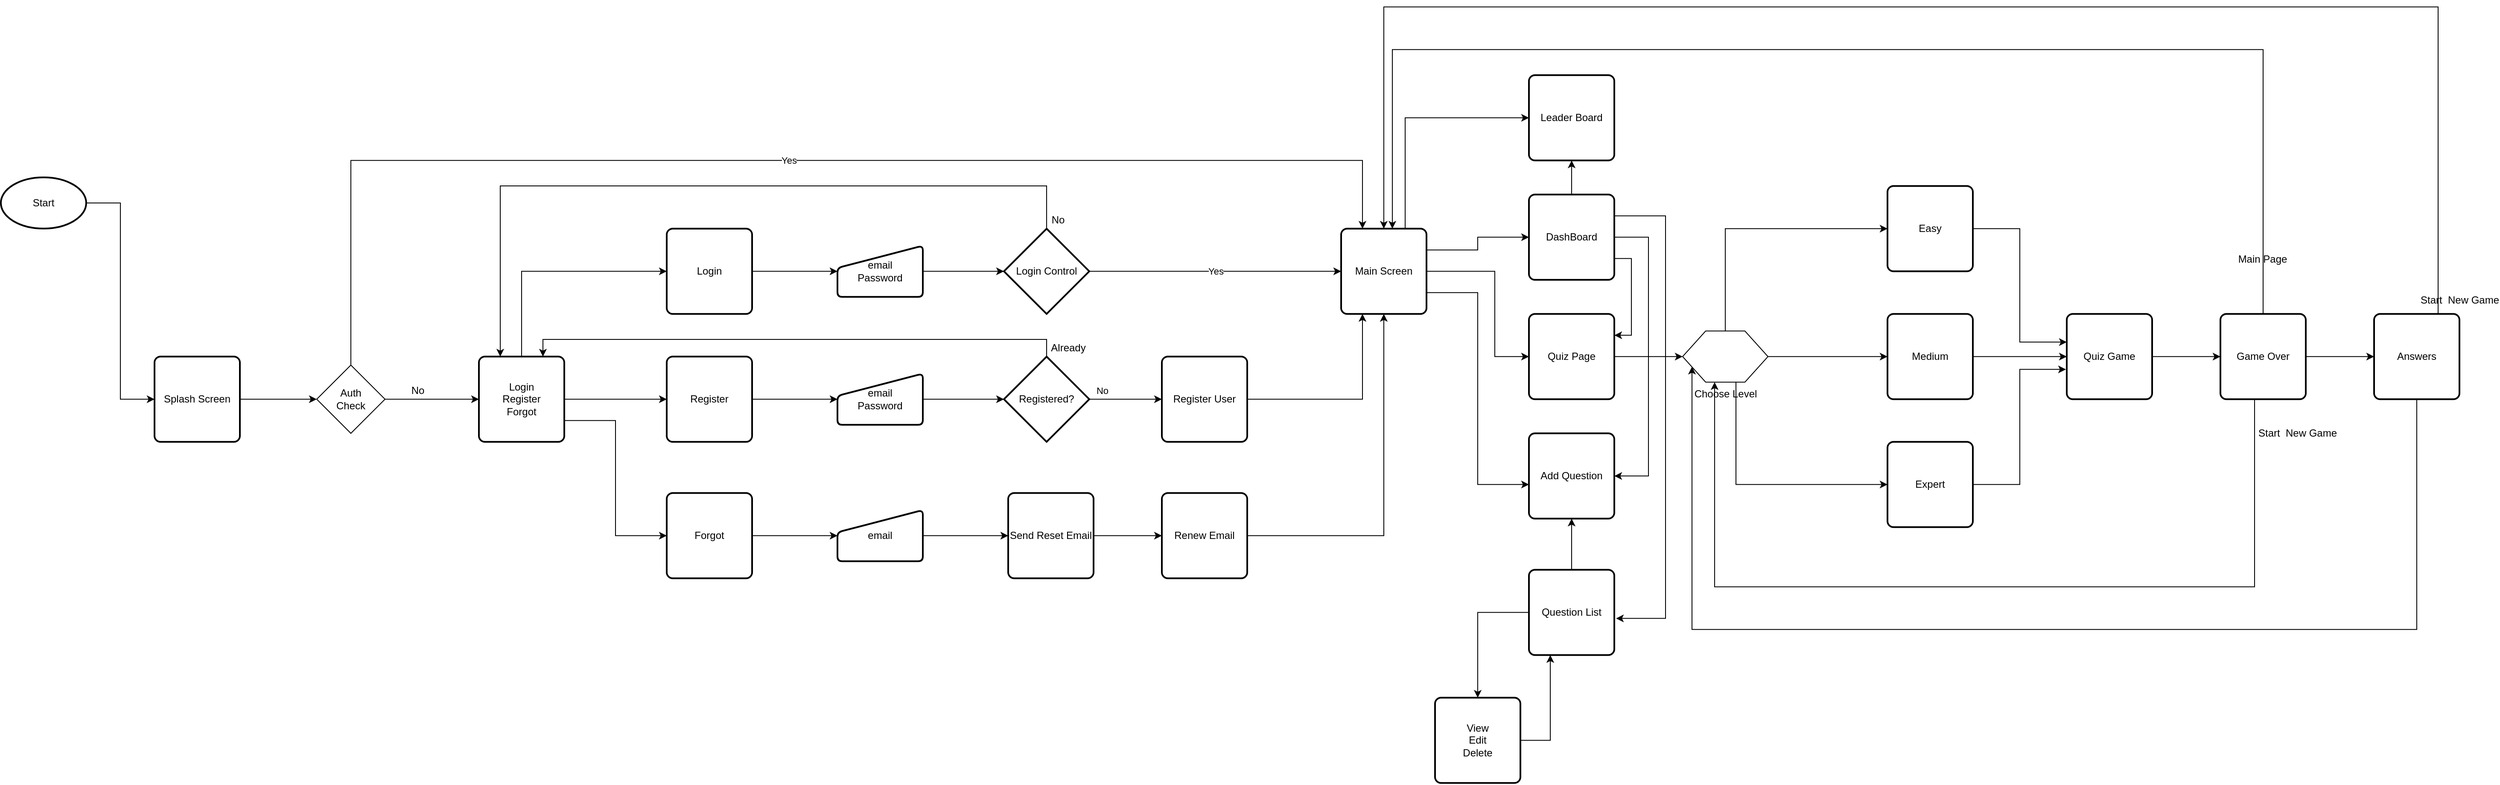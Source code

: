 <mxfile version="12.9.10" type="github">
  <diagram id="Oj47Rf4JTEBFHONzzMbd" name="Page-1">
    <mxGraphModel dx="1422" dy="769" grid="1" gridSize="10" guides="1" tooltips="1" connect="1" arrows="1" fold="1" page="1" pageScale="1" pageWidth="850" pageHeight="1100" math="0" shadow="0">
      <root>
        <mxCell id="0" />
        <mxCell id="1" parent="0" />
        <mxCell id="F3UvTCtTdYGmTemPXsex-13" value="Yes" style="edgeStyle=orthogonalEdgeStyle;rounded=0;orthogonalLoop=1;jettySize=auto;html=1;exitX=0.5;exitY=0;exitDx=0;exitDy=0;entryX=0.25;entryY=0;entryDx=0;entryDy=0;" edge="1" parent="1" source="F3UvTCtTdYGmTemPXsex-10" target="F3UvTCtTdYGmTemPXsex-24">
          <mxGeometry relative="1" as="geometry">
            <mxPoint x="470" y="650.14" as="targetPoint" />
            <Array as="points">
              <mxPoint x="470" y="250.14" />
              <mxPoint x="1655" y="250.14" />
            </Array>
          </mxGeometry>
        </mxCell>
        <mxCell id="F3UvTCtTdYGmTemPXsex-26" style="edgeStyle=orthogonalEdgeStyle;rounded=0;orthogonalLoop=1;jettySize=auto;html=1;exitX=1;exitY=0.5;exitDx=0;exitDy=0;entryX=0;entryY=0.5;entryDx=0;entryDy=0;" edge="1" parent="1" source="F3UvTCtTdYGmTemPXsex-10" target="F3UvTCtTdYGmTemPXsex-29">
          <mxGeometry relative="1" as="geometry">
            <mxPoint x="570" y="530.14" as="targetPoint" />
          </mxGeometry>
        </mxCell>
        <mxCell id="F3UvTCtTdYGmTemPXsex-30" value="No" style="text;html=1;align=center;verticalAlign=middle;resizable=0;points=[];" vertex="1" connectable="0" parent="F3UvTCtTdYGmTemPXsex-26">
          <mxGeometry x="-0.309" y="3" relative="1" as="geometry">
            <mxPoint y="-7" as="offset" />
          </mxGeometry>
        </mxCell>
        <mxCell id="F3UvTCtTdYGmTemPXsex-10" value="&lt;div&gt;Auth&lt;/div&gt;&lt;div&gt;Check&lt;br&gt;&lt;/div&gt;" style="rhombus;whiteSpace=wrap;html=1;" vertex="1" parent="1">
          <mxGeometry x="430" y="490.14" width="80" height="80" as="geometry" />
        </mxCell>
        <mxCell id="F3UvTCtTdYGmTemPXsex-22" style="edgeStyle=orthogonalEdgeStyle;rounded=0;orthogonalLoop=1;jettySize=auto;html=1;exitX=1;exitY=0.5;exitDx=0;exitDy=0;exitPerimeter=0;entryX=0;entryY=0.5;entryDx=0;entryDy=0;" edge="1" parent="1" source="F3UvTCtTdYGmTemPXsex-18" target="F3UvTCtTdYGmTemPXsex-21">
          <mxGeometry relative="1" as="geometry" />
        </mxCell>
        <mxCell id="F3UvTCtTdYGmTemPXsex-18" value="Start" style="strokeWidth=2;html=1;shape=mxgraph.flowchart.start_1;whiteSpace=wrap;" vertex="1" parent="1">
          <mxGeometry x="60" y="270" width="100" height="60" as="geometry" />
        </mxCell>
        <mxCell id="F3UvTCtTdYGmTemPXsex-23" style="edgeStyle=orthogonalEdgeStyle;rounded=0;orthogonalLoop=1;jettySize=auto;html=1;exitX=1;exitY=0.5;exitDx=0;exitDy=0;entryX=0;entryY=0.5;entryDx=0;entryDy=0;" edge="1" parent="1" source="F3UvTCtTdYGmTemPXsex-21" target="F3UvTCtTdYGmTemPXsex-10">
          <mxGeometry relative="1" as="geometry" />
        </mxCell>
        <mxCell id="F3UvTCtTdYGmTemPXsex-21" value="Splash Screen" style="rounded=1;whiteSpace=wrap;html=1;absoluteArcSize=1;arcSize=14;strokeWidth=2;" vertex="1" parent="1">
          <mxGeometry x="240" y="480.14" width="100" height="100" as="geometry" />
        </mxCell>
        <mxCell id="F3UvTCtTdYGmTemPXsex-65" style="edgeStyle=orthogonalEdgeStyle;rounded=0;orthogonalLoop=1;jettySize=auto;html=1;entryX=0;entryY=0.5;entryDx=0;entryDy=0;exitX=0.75;exitY=0;exitDx=0;exitDy=0;" edge="1" parent="1" source="F3UvTCtTdYGmTemPXsex-24" target="F3UvTCtTdYGmTemPXsex-61">
          <mxGeometry relative="1" as="geometry">
            <mxPoint x="1740" y="330.14" as="sourcePoint" />
            <Array as="points">
              <mxPoint x="1705" y="200.14" />
            </Array>
          </mxGeometry>
        </mxCell>
        <mxCell id="F3UvTCtTdYGmTemPXsex-66" style="edgeStyle=orthogonalEdgeStyle;rounded=0;orthogonalLoop=1;jettySize=auto;html=1;exitX=1;exitY=0.25;exitDx=0;exitDy=0;entryX=0;entryY=0.5;entryDx=0;entryDy=0;" edge="1" parent="1" source="F3UvTCtTdYGmTemPXsex-24" target="F3UvTCtTdYGmTemPXsex-64">
          <mxGeometry relative="1" as="geometry" />
        </mxCell>
        <mxCell id="F3UvTCtTdYGmTemPXsex-67" style="edgeStyle=orthogonalEdgeStyle;rounded=0;orthogonalLoop=1;jettySize=auto;html=1;exitX=1;exitY=0.5;exitDx=0;exitDy=0;entryX=0;entryY=0.5;entryDx=0;entryDy=0;" edge="1" parent="1" source="F3UvTCtTdYGmTemPXsex-24" target="F3UvTCtTdYGmTemPXsex-62">
          <mxGeometry relative="1" as="geometry">
            <Array as="points">
              <mxPoint x="1810" y="380.14" />
              <mxPoint x="1810" y="480.14" />
            </Array>
          </mxGeometry>
        </mxCell>
        <mxCell id="F3UvTCtTdYGmTemPXsex-68" style="edgeStyle=orthogonalEdgeStyle;rounded=0;orthogonalLoop=1;jettySize=auto;html=1;exitX=1;exitY=0.75;exitDx=0;exitDy=0;entryX=0;entryY=0.6;entryDx=0;entryDy=0;entryPerimeter=0;" edge="1" parent="1" source="F3UvTCtTdYGmTemPXsex-24" target="F3UvTCtTdYGmTemPXsex-63">
          <mxGeometry relative="1" as="geometry">
            <Array as="points">
              <mxPoint x="1790" y="405.14" />
              <mxPoint x="1790" y="630.14" />
            </Array>
          </mxGeometry>
        </mxCell>
        <mxCell id="F3UvTCtTdYGmTemPXsex-24" value="Main Screen" style="rounded=1;whiteSpace=wrap;html=1;absoluteArcSize=1;arcSize=14;strokeWidth=2;" vertex="1" parent="1">
          <mxGeometry x="1630" y="330.14" width="100" height="100" as="geometry" />
        </mxCell>
        <mxCell id="F3UvTCtTdYGmTemPXsex-37" style="edgeStyle=orthogonalEdgeStyle;rounded=0;orthogonalLoop=1;jettySize=auto;html=1;entryX=0;entryY=0.5;entryDx=0;entryDy=0;" edge="1" parent="1" source="F3UvTCtTdYGmTemPXsex-27" target="F3UvTCtTdYGmTemPXsex-36">
          <mxGeometry relative="1" as="geometry" />
        </mxCell>
        <mxCell id="F3UvTCtTdYGmTemPXsex-27" value="Login" style="rounded=1;whiteSpace=wrap;html=1;absoluteArcSize=1;arcSize=14;strokeWidth=2;" vertex="1" parent="1">
          <mxGeometry x="840" y="330.14" width="100" height="100" as="geometry" />
        </mxCell>
        <mxCell id="F3UvTCtTdYGmTemPXsex-33" style="edgeStyle=orthogonalEdgeStyle;rounded=0;orthogonalLoop=1;jettySize=auto;html=1;entryX=0;entryY=0.5;entryDx=0;entryDy=0;exitX=0.5;exitY=0;exitDx=0;exitDy=0;" edge="1" parent="1" source="F3UvTCtTdYGmTemPXsex-29" target="F3UvTCtTdYGmTemPXsex-27">
          <mxGeometry relative="1" as="geometry" />
        </mxCell>
        <mxCell id="F3UvTCtTdYGmTemPXsex-34" style="edgeStyle=orthogonalEdgeStyle;rounded=0;orthogonalLoop=1;jettySize=auto;html=1;exitX=1;exitY=0.5;exitDx=0;exitDy=0;entryX=0;entryY=0.5;entryDx=0;entryDy=0;" edge="1" parent="1" source="F3UvTCtTdYGmTemPXsex-29" target="F3UvTCtTdYGmTemPXsex-31">
          <mxGeometry relative="1" as="geometry" />
        </mxCell>
        <mxCell id="F3UvTCtTdYGmTemPXsex-35" style="edgeStyle=orthogonalEdgeStyle;rounded=0;orthogonalLoop=1;jettySize=auto;html=1;exitX=1;exitY=0.75;exitDx=0;exitDy=0;entryX=0;entryY=0.5;entryDx=0;entryDy=0;" edge="1" parent="1" source="F3UvTCtTdYGmTemPXsex-29" target="F3UvTCtTdYGmTemPXsex-32">
          <mxGeometry relative="1" as="geometry" />
        </mxCell>
        <mxCell id="F3UvTCtTdYGmTemPXsex-29" value="&lt;div&gt;Login&lt;/div&gt;&lt;div&gt;Register&lt;/div&gt;&lt;div&gt;Forgot&lt;br&gt;&lt;/div&gt;" style="rounded=1;whiteSpace=wrap;html=1;absoluteArcSize=1;arcSize=14;strokeWidth=2;" vertex="1" parent="1">
          <mxGeometry x="620" y="480.14" width="100" height="100" as="geometry" />
        </mxCell>
        <mxCell id="F3UvTCtTdYGmTemPXsex-42" style="edgeStyle=orthogonalEdgeStyle;rounded=0;orthogonalLoop=1;jettySize=auto;html=1;exitX=1;exitY=0.5;exitDx=0;exitDy=0;entryX=0;entryY=0.5;entryDx=0;entryDy=0;" edge="1" parent="1" source="F3UvTCtTdYGmTemPXsex-31" target="F3UvTCtTdYGmTemPXsex-41">
          <mxGeometry relative="1" as="geometry" />
        </mxCell>
        <mxCell id="F3UvTCtTdYGmTemPXsex-31" value="Register" style="rounded=1;whiteSpace=wrap;html=1;absoluteArcSize=1;arcSize=14;strokeWidth=2;" vertex="1" parent="1">
          <mxGeometry x="840" y="480.14" width="100" height="100" as="geometry" />
        </mxCell>
        <mxCell id="F3UvTCtTdYGmTemPXsex-53" style="edgeStyle=orthogonalEdgeStyle;rounded=0;orthogonalLoop=1;jettySize=auto;html=1;entryX=0;entryY=0.5;entryDx=0;entryDy=0;" edge="1" parent="1" source="F3UvTCtTdYGmTemPXsex-32" target="F3UvTCtTdYGmTemPXsex-52">
          <mxGeometry relative="1" as="geometry" />
        </mxCell>
        <mxCell id="F3UvTCtTdYGmTemPXsex-32" value="Forgot" style="rounded=1;whiteSpace=wrap;html=1;absoluteArcSize=1;arcSize=14;strokeWidth=2;" vertex="1" parent="1">
          <mxGeometry x="840" y="640.14" width="100" height="100" as="geometry" />
        </mxCell>
        <mxCell id="F3UvTCtTdYGmTemPXsex-39" style="edgeStyle=orthogonalEdgeStyle;rounded=0;orthogonalLoop=1;jettySize=auto;html=1;exitX=1;exitY=0.5;exitDx=0;exitDy=0;entryX=0;entryY=0.5;entryDx=0;entryDy=0;entryPerimeter=0;" edge="1" parent="1" source="F3UvTCtTdYGmTemPXsex-36" target="F3UvTCtTdYGmTemPXsex-38">
          <mxGeometry relative="1" as="geometry" />
        </mxCell>
        <mxCell id="F3UvTCtTdYGmTemPXsex-36" value="&lt;div&gt;email&lt;/div&gt;&lt;div&gt;Password&lt;br&gt;&lt;/div&gt;" style="html=1;strokeWidth=2;shape=manualInput;whiteSpace=wrap;rounded=1;size=26;arcSize=11;" vertex="1" parent="1">
          <mxGeometry x="1040" y="350.14" width="100" height="60" as="geometry" />
        </mxCell>
        <mxCell id="F3UvTCtTdYGmTemPXsex-40" value="Yes" style="edgeStyle=orthogonalEdgeStyle;rounded=0;orthogonalLoop=1;jettySize=auto;html=1;entryX=0;entryY=0.5;entryDx=0;entryDy=0;" edge="1" parent="1" source="F3UvTCtTdYGmTemPXsex-38" target="F3UvTCtTdYGmTemPXsex-24">
          <mxGeometry relative="1" as="geometry" />
        </mxCell>
        <mxCell id="F3UvTCtTdYGmTemPXsex-43" style="edgeStyle=orthogonalEdgeStyle;rounded=0;orthogonalLoop=1;jettySize=auto;html=1;entryX=0.25;entryY=0;entryDx=0;entryDy=0;" edge="1" parent="1" source="F3UvTCtTdYGmTemPXsex-38" target="F3UvTCtTdYGmTemPXsex-29">
          <mxGeometry relative="1" as="geometry">
            <Array as="points">
              <mxPoint x="1285" y="280" />
              <mxPoint x="645" y="280" />
            </Array>
          </mxGeometry>
        </mxCell>
        <mxCell id="F3UvTCtTdYGmTemPXsex-44" value="No" style="text;html=1;align=center;verticalAlign=middle;resizable=0;points=[];" vertex="1" connectable="0" parent="F3UvTCtTdYGmTemPXsex-43">
          <mxGeometry x="-0.769" y="1" relative="1" as="geometry">
            <mxPoint x="66" y="39" as="offset" />
          </mxGeometry>
        </mxCell>
        <mxCell id="F3UvTCtTdYGmTemPXsex-38" value="Login Control" style="strokeWidth=2;html=1;shape=mxgraph.flowchart.decision;whiteSpace=wrap;" vertex="1" parent="1">
          <mxGeometry x="1235" y="330.14" width="100" height="100" as="geometry" />
        </mxCell>
        <mxCell id="F3UvTCtTdYGmTemPXsex-46" style="edgeStyle=orthogonalEdgeStyle;rounded=0;orthogonalLoop=1;jettySize=auto;html=1;entryX=0;entryY=0.5;entryDx=0;entryDy=0;entryPerimeter=0;" edge="1" parent="1" source="F3UvTCtTdYGmTemPXsex-41" target="F3UvTCtTdYGmTemPXsex-45">
          <mxGeometry relative="1" as="geometry" />
        </mxCell>
        <mxCell id="F3UvTCtTdYGmTemPXsex-41" value="&lt;div&gt;email&lt;/div&gt;&lt;div&gt;Password&lt;br&gt;&lt;/div&gt;" style="html=1;strokeWidth=2;shape=manualInput;whiteSpace=wrap;rounded=1;size=26;arcSize=11;" vertex="1" parent="1">
          <mxGeometry x="1040" y="500.14" width="100" height="60" as="geometry" />
        </mxCell>
        <mxCell id="F3UvTCtTdYGmTemPXsex-48" value="No" style="edgeStyle=orthogonalEdgeStyle;rounded=0;orthogonalLoop=1;jettySize=auto;html=1;" edge="1" parent="1" source="F3UvTCtTdYGmTemPXsex-45" target="F3UvTCtTdYGmTemPXsex-47">
          <mxGeometry x="-0.647" y="10" relative="1" as="geometry">
            <mxPoint as="offset" />
          </mxGeometry>
        </mxCell>
        <mxCell id="F3UvTCtTdYGmTemPXsex-49" style="edgeStyle=orthogonalEdgeStyle;rounded=0;orthogonalLoop=1;jettySize=auto;html=1;entryX=0.75;entryY=0;entryDx=0;entryDy=0;" edge="1" parent="1" source="F3UvTCtTdYGmTemPXsex-45" target="F3UvTCtTdYGmTemPXsex-29">
          <mxGeometry relative="1" as="geometry">
            <Array as="points">
              <mxPoint x="1285" y="460" />
              <mxPoint x="695" y="460" />
            </Array>
          </mxGeometry>
        </mxCell>
        <mxCell id="F3UvTCtTdYGmTemPXsex-50" value="Already" style="text;html=1;align=center;verticalAlign=middle;resizable=0;points=[];" vertex="1" connectable="0" parent="F3UvTCtTdYGmTemPXsex-49">
          <mxGeometry x="-0.854" y="1" relative="1" as="geometry">
            <mxPoint x="51" y="9" as="offset" />
          </mxGeometry>
        </mxCell>
        <mxCell id="F3UvTCtTdYGmTemPXsex-45" value="Registered?" style="strokeWidth=2;html=1;shape=mxgraph.flowchart.decision;whiteSpace=wrap;" vertex="1" parent="1">
          <mxGeometry x="1235" y="480.14" width="100" height="100" as="geometry" />
        </mxCell>
        <mxCell id="F3UvTCtTdYGmTemPXsex-51" style="edgeStyle=orthogonalEdgeStyle;rounded=0;orthogonalLoop=1;jettySize=auto;html=1;entryX=0.25;entryY=1;entryDx=0;entryDy=0;" edge="1" parent="1" source="F3UvTCtTdYGmTemPXsex-47" target="F3UvTCtTdYGmTemPXsex-24">
          <mxGeometry relative="1" as="geometry" />
        </mxCell>
        <mxCell id="F3UvTCtTdYGmTemPXsex-47" value="Register User" style="rounded=1;whiteSpace=wrap;html=1;absoluteArcSize=1;arcSize=14;strokeWidth=2;" vertex="1" parent="1">
          <mxGeometry x="1420" y="480.14" width="100" height="100" as="geometry" />
        </mxCell>
        <mxCell id="F3UvTCtTdYGmTemPXsex-55" style="edgeStyle=orthogonalEdgeStyle;rounded=0;orthogonalLoop=1;jettySize=auto;html=1;exitX=1;exitY=0.5;exitDx=0;exitDy=0;entryX=0;entryY=0.5;entryDx=0;entryDy=0;" edge="1" parent="1" source="F3UvTCtTdYGmTemPXsex-52" target="F3UvTCtTdYGmTemPXsex-56">
          <mxGeometry relative="1" as="geometry">
            <mxPoint x="1240" y="690.14" as="targetPoint" />
          </mxGeometry>
        </mxCell>
        <mxCell id="F3UvTCtTdYGmTemPXsex-52" value="email" style="html=1;strokeWidth=2;shape=manualInput;whiteSpace=wrap;rounded=1;size=26;arcSize=11;" vertex="1" parent="1">
          <mxGeometry x="1040" y="660.14" width="100" height="60" as="geometry" />
        </mxCell>
        <mxCell id="F3UvTCtTdYGmTemPXsex-58" style="edgeStyle=orthogonalEdgeStyle;rounded=0;orthogonalLoop=1;jettySize=auto;html=1;entryX=0;entryY=0.5;entryDx=0;entryDy=0;" edge="1" parent="1" source="F3UvTCtTdYGmTemPXsex-56" target="F3UvTCtTdYGmTemPXsex-57">
          <mxGeometry relative="1" as="geometry" />
        </mxCell>
        <mxCell id="F3UvTCtTdYGmTemPXsex-56" value="&lt;div&gt;Send Reset Email&lt;br&gt;&lt;/div&gt;" style="rounded=1;whiteSpace=wrap;html=1;absoluteArcSize=1;arcSize=14;strokeWidth=2;" vertex="1" parent="1">
          <mxGeometry x="1240" y="640.14" width="100" height="100" as="geometry" />
        </mxCell>
        <mxCell id="F3UvTCtTdYGmTemPXsex-60" style="edgeStyle=orthogonalEdgeStyle;rounded=0;orthogonalLoop=1;jettySize=auto;html=1;entryX=0.5;entryY=1;entryDx=0;entryDy=0;" edge="1" parent="1" source="F3UvTCtTdYGmTemPXsex-57" target="F3UvTCtTdYGmTemPXsex-24">
          <mxGeometry relative="1" as="geometry" />
        </mxCell>
        <mxCell id="F3UvTCtTdYGmTemPXsex-57" value="Renew Email" style="rounded=1;whiteSpace=wrap;html=1;absoluteArcSize=1;arcSize=14;strokeWidth=2;" vertex="1" parent="1">
          <mxGeometry x="1420" y="640.14" width="100" height="100" as="geometry" />
        </mxCell>
        <mxCell id="F3UvTCtTdYGmTemPXsex-61" value="Leader Board" style="rounded=1;whiteSpace=wrap;html=1;absoluteArcSize=1;arcSize=14;strokeWidth=2;" vertex="1" parent="1">
          <mxGeometry x="1850" y="150.14" width="100" height="100" as="geometry" />
        </mxCell>
        <mxCell id="F3UvTCtTdYGmTemPXsex-85" style="edgeStyle=orthogonalEdgeStyle;rounded=0;orthogonalLoop=1;jettySize=auto;html=1;exitX=1;exitY=0.5;exitDx=0;exitDy=0;entryX=0;entryY=0.5;entryDx=0;entryDy=0;" edge="1" parent="1" source="F3UvTCtTdYGmTemPXsex-62" target="F3UvTCtTdYGmTemPXsex-84">
          <mxGeometry relative="1" as="geometry" />
        </mxCell>
        <mxCell id="F3UvTCtTdYGmTemPXsex-62" value="Quiz Page" style="rounded=1;whiteSpace=wrap;html=1;absoluteArcSize=1;arcSize=14;strokeWidth=2;" vertex="1" parent="1">
          <mxGeometry x="1850" y="430.14" width="100" height="100" as="geometry" />
        </mxCell>
        <mxCell id="F3UvTCtTdYGmTemPXsex-63" value="&lt;div&gt;Add Question&lt;/div&gt;" style="rounded=1;whiteSpace=wrap;html=1;absoluteArcSize=1;arcSize=14;strokeWidth=2;" vertex="1" parent="1">
          <mxGeometry x="1850" y="570.14" width="100" height="100" as="geometry" />
        </mxCell>
        <mxCell id="F3UvTCtTdYGmTemPXsex-70" style="edgeStyle=orthogonalEdgeStyle;rounded=0;orthogonalLoop=1;jettySize=auto;html=1;exitX=1;exitY=0.75;exitDx=0;exitDy=0;entryX=1;entryY=0.25;entryDx=0;entryDy=0;" edge="1" parent="1" source="F3UvTCtTdYGmTemPXsex-64" target="F3UvTCtTdYGmTemPXsex-62">
          <mxGeometry relative="1" as="geometry" />
        </mxCell>
        <mxCell id="F3UvTCtTdYGmTemPXsex-71" style="edgeStyle=orthogonalEdgeStyle;rounded=0;orthogonalLoop=1;jettySize=auto;html=1;entryX=1;entryY=0.5;entryDx=0;entryDy=0;exitX=1;exitY=0.5;exitDx=0;exitDy=0;" edge="1" parent="1" source="F3UvTCtTdYGmTemPXsex-64" target="F3UvTCtTdYGmTemPXsex-63">
          <mxGeometry relative="1" as="geometry">
            <Array as="points">
              <mxPoint x="1990" y="340.14" />
              <mxPoint x="1990" y="620.14" />
            </Array>
          </mxGeometry>
        </mxCell>
        <mxCell id="F3UvTCtTdYGmTemPXsex-101" style="edgeStyle=orthogonalEdgeStyle;rounded=0;orthogonalLoop=1;jettySize=auto;html=1;exitX=1;exitY=0.25;exitDx=0;exitDy=0;entryX=1.02;entryY=0.57;entryDx=0;entryDy=0;entryPerimeter=0;" edge="1" parent="1" source="F3UvTCtTdYGmTemPXsex-64" target="F3UvTCtTdYGmTemPXsex-100">
          <mxGeometry relative="1" as="geometry">
            <Array as="points">
              <mxPoint x="2010" y="315.14" />
              <mxPoint x="2010" y="787.14" />
            </Array>
          </mxGeometry>
        </mxCell>
        <mxCell id="F3UvTCtTdYGmTemPXsex-117" style="edgeStyle=orthogonalEdgeStyle;rounded=0;orthogonalLoop=1;jettySize=auto;html=1;entryX=0.5;entryY=1;entryDx=0;entryDy=0;" edge="1" parent="1" source="F3UvTCtTdYGmTemPXsex-64" target="F3UvTCtTdYGmTemPXsex-61">
          <mxGeometry relative="1" as="geometry" />
        </mxCell>
        <mxCell id="F3UvTCtTdYGmTemPXsex-64" value="DashBoard" style="rounded=1;whiteSpace=wrap;html=1;absoluteArcSize=1;arcSize=14;strokeWidth=2;" vertex="1" parent="1">
          <mxGeometry x="1850" y="290.14" width="100" height="100" as="geometry" />
        </mxCell>
        <mxCell id="F3UvTCtTdYGmTemPXsex-93" style="edgeStyle=orthogonalEdgeStyle;rounded=0;orthogonalLoop=1;jettySize=auto;html=1;entryX=0;entryY=0.33;entryDx=0;entryDy=0;entryPerimeter=0;" edge="1" parent="1" source="F3UvTCtTdYGmTemPXsex-77" target="F3UvTCtTdYGmTemPXsex-89">
          <mxGeometry relative="1" as="geometry" />
        </mxCell>
        <mxCell id="F3UvTCtTdYGmTemPXsex-77" value="Easy" style="rounded=1;whiteSpace=wrap;html=1;absoluteArcSize=1;arcSize=14;strokeWidth=2;" vertex="1" parent="1">
          <mxGeometry x="2270" y="280.14" width="100" height="100" as="geometry" />
        </mxCell>
        <mxCell id="F3UvTCtTdYGmTemPXsex-94" style="edgeStyle=orthogonalEdgeStyle;rounded=0;orthogonalLoop=1;jettySize=auto;html=1;entryX=0;entryY=0.5;entryDx=0;entryDy=0;" edge="1" parent="1" source="F3UvTCtTdYGmTemPXsex-78" target="F3UvTCtTdYGmTemPXsex-89">
          <mxGeometry relative="1" as="geometry" />
        </mxCell>
        <mxCell id="F3UvTCtTdYGmTemPXsex-78" value="Medium" style="rounded=1;whiteSpace=wrap;html=1;absoluteArcSize=1;arcSize=14;strokeWidth=2;" vertex="1" parent="1">
          <mxGeometry x="2270" y="430.14" width="100" height="100" as="geometry" />
        </mxCell>
        <mxCell id="F3UvTCtTdYGmTemPXsex-95" style="edgeStyle=orthogonalEdgeStyle;rounded=0;orthogonalLoop=1;jettySize=auto;html=1;entryX=-0.01;entryY=0.65;entryDx=0;entryDy=0;entryPerimeter=0;" edge="1" parent="1" source="F3UvTCtTdYGmTemPXsex-79" target="F3UvTCtTdYGmTemPXsex-89">
          <mxGeometry relative="1" as="geometry" />
        </mxCell>
        <mxCell id="F3UvTCtTdYGmTemPXsex-79" value="Expert" style="rounded=1;whiteSpace=wrap;html=1;absoluteArcSize=1;arcSize=14;strokeWidth=2;" vertex="1" parent="1">
          <mxGeometry x="2270" y="580.14" width="100" height="100" as="geometry" />
        </mxCell>
        <mxCell id="F3UvTCtTdYGmTemPXsex-86" style="edgeStyle=orthogonalEdgeStyle;rounded=0;orthogonalLoop=1;jettySize=auto;html=1;entryX=0;entryY=0.5;entryDx=0;entryDy=0;exitX=0.5;exitY=0;exitDx=0;exitDy=0;" edge="1" parent="1" source="F3UvTCtTdYGmTemPXsex-84" target="F3UvTCtTdYGmTemPXsex-77">
          <mxGeometry relative="1" as="geometry" />
        </mxCell>
        <mxCell id="F3UvTCtTdYGmTemPXsex-87" style="edgeStyle=orthogonalEdgeStyle;rounded=0;orthogonalLoop=1;jettySize=auto;html=1;exitX=1;exitY=0.5;exitDx=0;exitDy=0;entryX=0;entryY=0.5;entryDx=0;entryDy=0;" edge="1" parent="1" source="F3UvTCtTdYGmTemPXsex-84" target="F3UvTCtTdYGmTemPXsex-78">
          <mxGeometry relative="1" as="geometry" />
        </mxCell>
        <mxCell id="F3UvTCtTdYGmTemPXsex-88" style="edgeStyle=orthogonalEdgeStyle;rounded=0;orthogonalLoop=1;jettySize=auto;html=1;exitX=0.625;exitY=1;exitDx=0;exitDy=0;entryX=0;entryY=0.5;entryDx=0;entryDy=0;" edge="1" parent="1" source="F3UvTCtTdYGmTemPXsex-84" target="F3UvTCtTdYGmTemPXsex-79">
          <mxGeometry relative="1" as="geometry" />
        </mxCell>
        <mxCell id="F3UvTCtTdYGmTemPXsex-84" value="Choose Level" style="verticalLabelPosition=bottom;verticalAlign=top;html=1;shape=hexagon;perimeter=hexagonPerimeter2;arcSize=6;size=0.27;" vertex="1" parent="1">
          <mxGeometry x="2030" y="450.14" width="100" height="60" as="geometry" />
        </mxCell>
        <mxCell id="F3UvTCtTdYGmTemPXsex-99" style="edgeStyle=orthogonalEdgeStyle;rounded=0;orthogonalLoop=1;jettySize=auto;html=1;exitX=1;exitY=0.5;exitDx=0;exitDy=0;entryX=0;entryY=0.5;entryDx=0;entryDy=0;" edge="1" parent="1" source="F3UvTCtTdYGmTemPXsex-89" target="F3UvTCtTdYGmTemPXsex-98">
          <mxGeometry relative="1" as="geometry" />
        </mxCell>
        <mxCell id="F3UvTCtTdYGmTemPXsex-89" value="Quiz Game" style="rounded=1;whiteSpace=wrap;html=1;absoluteArcSize=1;arcSize=14;strokeWidth=2;" vertex="1" parent="1">
          <mxGeometry x="2480" y="430.14" width="100" height="100" as="geometry" />
        </mxCell>
        <mxCell id="F3UvTCtTdYGmTemPXsex-109" style="edgeStyle=orthogonalEdgeStyle;rounded=0;orthogonalLoop=1;jettySize=auto;html=1;entryX=0;entryY=0.5;entryDx=0;entryDy=0;" edge="1" parent="1" source="F3UvTCtTdYGmTemPXsex-98" target="F3UvTCtTdYGmTemPXsex-108">
          <mxGeometry relative="1" as="geometry" />
        </mxCell>
        <mxCell id="F3UvTCtTdYGmTemPXsex-110" style="edgeStyle=orthogonalEdgeStyle;rounded=0;orthogonalLoop=1;jettySize=auto;html=1;entryX=0.375;entryY=1;entryDx=0;entryDy=0;" edge="1" parent="1" source="F3UvTCtTdYGmTemPXsex-98" target="F3UvTCtTdYGmTemPXsex-84">
          <mxGeometry relative="1" as="geometry">
            <Array as="points">
              <mxPoint x="2700" y="750.14" />
              <mxPoint x="2068" y="750.14" />
            </Array>
          </mxGeometry>
        </mxCell>
        <mxCell id="F3UvTCtTdYGmTemPXsex-111" value="Start&amp;nbsp; New Game" style="text;html=1;align=center;verticalAlign=middle;resizable=0;points=[];" vertex="1" connectable="0" parent="F3UvTCtTdYGmTemPXsex-110">
          <mxGeometry x="-0.879" relative="1" as="geometry">
            <mxPoint x="50" y="-26" as="offset" />
          </mxGeometry>
        </mxCell>
        <mxCell id="F3UvTCtTdYGmTemPXsex-112" style="edgeStyle=orthogonalEdgeStyle;rounded=0;orthogonalLoop=1;jettySize=auto;html=1;entryX=0.6;entryY=0;entryDx=0;entryDy=0;entryPerimeter=0;" edge="1" parent="1" source="F3UvTCtTdYGmTemPXsex-98" target="F3UvTCtTdYGmTemPXsex-24">
          <mxGeometry relative="1" as="geometry">
            <Array as="points">
              <mxPoint x="2710" y="120.14" />
              <mxPoint x="1690" y="120.14" />
            </Array>
          </mxGeometry>
        </mxCell>
        <mxCell id="F3UvTCtTdYGmTemPXsex-113" value="Main Page" style="text;html=1;align=center;verticalAlign=middle;resizable=0;points=[];" vertex="1" connectable="0" parent="F3UvTCtTdYGmTemPXsex-112">
          <mxGeometry x="-0.917" y="1" relative="1" as="geometry">
            <mxPoint as="offset" />
          </mxGeometry>
        </mxCell>
        <mxCell id="F3UvTCtTdYGmTemPXsex-98" value="Game Over" style="rounded=1;whiteSpace=wrap;html=1;absoluteArcSize=1;arcSize=14;strokeWidth=2;" vertex="1" parent="1">
          <mxGeometry x="2660" y="430.14" width="100" height="100" as="geometry" />
        </mxCell>
        <mxCell id="F3UvTCtTdYGmTemPXsex-104" style="edgeStyle=orthogonalEdgeStyle;rounded=0;orthogonalLoop=1;jettySize=auto;html=1;entryX=0.5;entryY=1;entryDx=0;entryDy=0;" edge="1" parent="1" source="F3UvTCtTdYGmTemPXsex-100" target="F3UvTCtTdYGmTemPXsex-63">
          <mxGeometry relative="1" as="geometry" />
        </mxCell>
        <mxCell id="F3UvTCtTdYGmTemPXsex-105" style="edgeStyle=orthogonalEdgeStyle;rounded=0;orthogonalLoop=1;jettySize=auto;html=1;entryX=0.5;entryY=0;entryDx=0;entryDy=0;" edge="1" parent="1" source="F3UvTCtTdYGmTemPXsex-100" target="F3UvTCtTdYGmTemPXsex-103">
          <mxGeometry relative="1" as="geometry" />
        </mxCell>
        <mxCell id="F3UvTCtTdYGmTemPXsex-100" value="Question List" style="rounded=1;whiteSpace=wrap;html=1;absoluteArcSize=1;arcSize=14;strokeWidth=2;" vertex="1" parent="1">
          <mxGeometry x="1850" y="730.14" width="100" height="100" as="geometry" />
        </mxCell>
        <mxCell id="F3UvTCtTdYGmTemPXsex-106" style="edgeStyle=orthogonalEdgeStyle;rounded=0;orthogonalLoop=1;jettySize=auto;html=1;entryX=0.25;entryY=1;entryDx=0;entryDy=0;" edge="1" parent="1" source="F3UvTCtTdYGmTemPXsex-103" target="F3UvTCtTdYGmTemPXsex-100">
          <mxGeometry relative="1" as="geometry" />
        </mxCell>
        <mxCell id="F3UvTCtTdYGmTemPXsex-103" value="&lt;div&gt;View&lt;/div&gt;&lt;div&gt;Edit&lt;/div&gt;&lt;div&gt;Delete &lt;/div&gt;" style="rounded=1;whiteSpace=wrap;html=1;absoluteArcSize=1;arcSize=14;strokeWidth=2;" vertex="1" parent="1">
          <mxGeometry x="1740" y="880.14" width="100" height="100" as="geometry" />
        </mxCell>
        <mxCell id="F3UvTCtTdYGmTemPXsex-114" style="edgeStyle=orthogonalEdgeStyle;rounded=0;orthogonalLoop=1;jettySize=auto;html=1;entryX=0;entryY=0.75;entryDx=0;entryDy=0;" edge="1" parent="1" source="F3UvTCtTdYGmTemPXsex-108" target="F3UvTCtTdYGmTemPXsex-84">
          <mxGeometry relative="1" as="geometry">
            <Array as="points">
              <mxPoint x="2890" y="800.14" />
              <mxPoint x="2041" y="800.14" />
              <mxPoint x="2041" y="492.14" />
            </Array>
          </mxGeometry>
        </mxCell>
        <mxCell id="F3UvTCtTdYGmTemPXsex-116" style="edgeStyle=orthogonalEdgeStyle;rounded=0;orthogonalLoop=1;jettySize=auto;html=1;exitX=0.75;exitY=0;exitDx=0;exitDy=0;entryX=0.5;entryY=0;entryDx=0;entryDy=0;" edge="1" parent="1" source="F3UvTCtTdYGmTemPXsex-108" target="F3UvTCtTdYGmTemPXsex-24">
          <mxGeometry relative="1" as="geometry">
            <mxPoint x="1650" y="290.14" as="targetPoint" />
            <Array as="points">
              <mxPoint x="2915" y="70.14" />
              <mxPoint x="1680" y="70.14" />
            </Array>
          </mxGeometry>
        </mxCell>
        <mxCell id="F3UvTCtTdYGmTemPXsex-108" value="Answers" style="rounded=1;whiteSpace=wrap;html=1;absoluteArcSize=1;arcSize=14;strokeWidth=2;" vertex="1" parent="1">
          <mxGeometry x="2840" y="430.14" width="100" height="100" as="geometry" />
        </mxCell>
        <mxCell id="F3UvTCtTdYGmTemPXsex-115" value="Start&amp;nbsp; New Game" style="text;html=1;align=center;verticalAlign=middle;resizable=0;points=[];" vertex="1" connectable="0" parent="1">
          <mxGeometry x="2889.999" y="440.142" as="geometry">
            <mxPoint x="50" y="-26" as="offset" />
          </mxGeometry>
        </mxCell>
      </root>
    </mxGraphModel>
  </diagram>
</mxfile>
